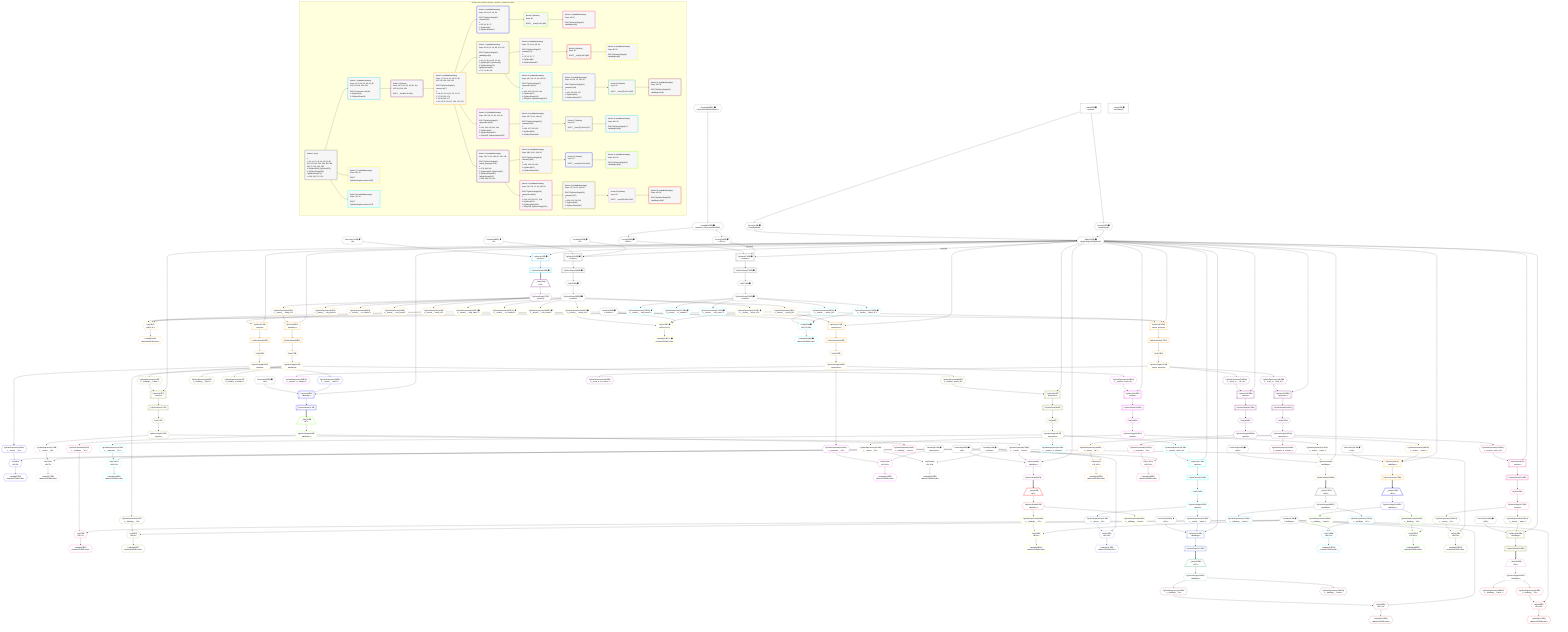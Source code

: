 %%{init: {'themeVariables': { 'fontSize': '12px'}}}%%
graph TD
    classDef path fill:#eee,stroke:#000,color:#000
    classDef plan fill:#fff,stroke-width:1px,color:#000
    classDef itemplan fill:#fff,stroke-width:2px,color:#000
    classDef unbatchedplan fill:#dff,stroke-width:1px,color:#000
    classDef sideeffectplan fill:#fcc,stroke-width:2px,color:#000
    classDef bucket fill:#f6f6f6,color:#000,stroke-width:2px,text-align:left


    %% plan dependencies
    PgSelect251[["PgSelect[251∈0] ➊<br />ᐸhousesᐳ"]]:::plan
    Object12{{"Object[12∈0] ➊<br />ᐸ{pgSettings,withPgClient}ᐳ"}}:::plan
    Constant283{{"Constant[283∈0] ➊<br />ᐸ2ᐳ"}}:::plan
    Constant284{{"Constant[284∈0] ➊<br />ᐸ3ᐳ"}}:::plan
    Object12 & Constant283 & Constant284 --> PgSelect251
    PgSelect270[["PgSelect[270∈0] ➊<br />ᐸhousesᐳ"]]:::plan
    Access266{{"Access[266∈0] ➊<br />ᐸ265.1ᐳ"}}:::plan
    Access268{{"Access[268∈0] ➊<br />ᐸ265.2ᐳ"}}:::plan
    Object12 -->|rejectNull| PgSelect270
    Access266 -->|rejectNull| PgSelect270
    Access268 --> PgSelect270
    Access10{{"Access[10∈0] ➊<br />ᐸ2.pgSettingsᐳ"}}:::plan
    Access11{{"Access[11∈0] ➊<br />ᐸ2.withPgClientᐳ"}}:::plan
    Access10 & Access11 --> Object12
    __Value2["__Value[2∈0] ➊<br />ᐸcontextᐳ"]:::plan
    __Value2 --> Access10
    __Value2 --> Access11
    First253{{"First[253∈0] ➊"}}:::plan
    PgSelectRows254[["PgSelectRows[254∈0] ➊"]]:::plan
    PgSelectRows254 --> First253
    PgSelect251 --> PgSelectRows254
    PgSelectSingle255{{"PgSelectSingle[255∈0] ➊<br />ᐸhousesᐳ"}}:::plan
    First253 --> PgSelectSingle255
    Lambda265{{"Lambda[265∈0] ➊<br />ᐸspecifier_House_base64JSONᐳ"}}:::plan
    Constant285{{"Constant[285∈0] ➊<br />ᐸ'WyJob3VzZXMiLDIsM10='ᐳ"}}:::plan
    Constant285 --> Lambda265
    Lambda265 --> Access266
    Lambda265 --> Access268
    First272{{"First[272∈0] ➊"}}:::plan
    PgSelectRows273[["PgSelectRows[273∈0] ➊"]]:::plan
    PgSelectRows273 --> First272
    PgSelect270 --> PgSelectRows273
    PgSelectSingle274{{"PgSelectSingle[274∈0] ➊<br />ᐸhousesᐳ"}}:::plan
    First272 --> PgSelectSingle274
    __Value4["__Value[4∈0] ➊<br />ᐸrootValueᐳ"]:::plan
    Connection13{{"Connection[13∈0] ➊<br />ᐸ9ᐳ"}}:::plan
    Constant18{{"Constant[18∈0] ➊<br />ᐸ'houses'ᐳ"}}:::plan
    Constant34{{"Constant[34∈0] ➊<br />ᐸ'streets'ᐳ"}}:::plan
    Connection45{{"Connection[45∈0] ➊<br />ᐸ41ᐳ"}}:::plan
    Constant50{{"Constant[50∈0] ➊<br />ᐸ'buildings'ᐳ"}}:::plan
    Connection85{{"Connection[85∈0] ➊<br />ᐸ81ᐳ"}}:::plan
    Constant101{{"Constant[101∈0] ➊<br />ᐸ'properties'ᐳ"}}:::plan
    Connection125{{"Connection[125∈0] ➊<br />ᐸ121ᐳ"}}:::plan
    Connection164{{"Connection[164∈0] ➊<br />ᐸ160ᐳ"}}:::plan
    Connection200{{"Connection[200∈0] ➊<br />ᐸ196ᐳ"}}:::plan
    Connection239{{"Connection[239∈0] ➊<br />ᐸ235ᐳ"}}:::plan
    PgSelect14[["PgSelect[14∈1] ➊<br />ᐸhousesᐳ"]]:::plan
    Object12 & Connection13 --> PgSelect14
    PgSelectRows15[["PgSelectRows[15∈1] ➊"]]:::plan
    PgSelect14 --> PgSelectRows15
    __Item16[/"__Item[16∈2]<br />ᐸ15ᐳ"\]:::itemplan
    PgSelectRows15 ==> __Item16
    PgSelectSingle17{{"PgSelectSingle[17∈2]<br />ᐸhousesᐳ"}}:::plan
    __Item16 --> PgSelectSingle17
    List21{{"List[21∈3]<br />ᐸ18,19,20ᐳ"}}:::plan
    PgClassExpression19{{"PgClassExpression[19∈3]<br />ᐸ__houses__.”street_id”ᐳ"}}:::plan
    PgClassExpression20{{"PgClassExpression[20∈3]<br />ᐸ__houses__...operty_id”ᐳ"}}:::plan
    Constant18 & PgClassExpression19 & PgClassExpression20 --> List21
    PgSelect174[["PgSelect[174∈3]<br />ᐸstreet_propertyᐳ"]]:::plan
    Object12 & PgClassExpression19 & PgClassExpression20 --> PgSelect174
    PgSelect27[["PgSelect[27∈3]<br />ᐸstreetsᐳ"]]:::plan
    Object12 & PgClassExpression19 --> PgSelect27
    PgSelect55[["PgSelect[55∈3]<br />ᐸbuildingsᐳ"]]:::plan
    PgClassExpression26{{"PgClassExpression[26∈3]<br />ᐸ__houses__...ilding_id”ᐳ"}}:::plan
    Object12 & PgClassExpression26 --> PgSelect55
    PgSelect135[["PgSelect[135∈3]<br />ᐸpropertiesᐳ"]]:::plan
    Object12 & PgClassExpression20 --> PgSelect135
    PgSelectSingle17 --> PgClassExpression19
    PgSelectSingle17 --> PgClassExpression20
    Lambda22{{"Lambda[22∈3]<br />ᐸbase64JSONEncodeᐳ"}}:::plan
    List21 --> Lambda22
    PgClassExpression23{{"PgClassExpression[23∈3]<br />ᐸ__houses__...ding_name”ᐳ"}}:::plan
    PgSelectSingle17 --> PgClassExpression23
    PgClassExpression24{{"PgClassExpression[24∈3]<br />ᐸ__houses__...or_number”ᐳ"}}:::plan
    PgSelectSingle17 --> PgClassExpression24
    PgClassExpression25{{"PgClassExpression[25∈3]<br />ᐸ__houses__...reet_name”ᐳ"}}:::plan
    PgSelectSingle17 --> PgClassExpression25
    PgSelectSingle17 --> PgClassExpression26
    First31{{"First[31∈3]"}}:::plan
    PgSelectRows32[["PgSelectRows[32∈3]"]]:::plan
    PgSelectRows32 --> First31
    PgSelect27 --> PgSelectRows32
    PgSelectSingle33{{"PgSelectSingle[33∈3]<br />ᐸstreetsᐳ"}}:::plan
    First31 --> PgSelectSingle33
    First57{{"First[57∈3]"}}:::plan
    PgSelectRows58[["PgSelectRows[58∈3]"]]:::plan
    PgSelectRows58 --> First57
    PgSelect55 --> PgSelectRows58
    PgSelectSingle59{{"PgSelectSingle[59∈3]<br />ᐸbuildingsᐳ"}}:::plan
    First57 --> PgSelectSingle59
    First137{{"First[137∈3]"}}:::plan
    PgSelectRows138[["PgSelectRows[138∈3]"]]:::plan
    PgSelectRows138 --> First137
    PgSelect135 --> PgSelectRows138
    PgSelectSingle139{{"PgSelectSingle[139∈3]<br />ᐸpropertiesᐳ"}}:::plan
    First137 --> PgSelectSingle139
    First176{{"First[176∈3]"}}:::plan
    PgSelectRows177[["PgSelectRows[177∈3]"]]:::plan
    PgSelectRows177 --> First176
    PgSelect174 --> PgSelectRows177
    PgSelectSingle178{{"PgSelectSingle[178∈3]<br />ᐸstreet_propertyᐳ"}}:::plan
    First176 --> PgSelectSingle178
    PgSelect46[["PgSelect[46∈4]<br />ᐸbuildingsᐳ"]]:::plan
    PgClassExpression38{{"PgClassExpression[38∈4]<br />ᐸ__streets__.”name”ᐳ"}}:::plan
    Object12 & PgClassExpression38 & Connection45 --> PgSelect46
    List36{{"List[36∈4]<br />ᐸ34,35ᐳ"}}:::plan
    PgClassExpression35{{"PgClassExpression[35∈4]<br />ᐸ__streets__.”id”ᐳ"}}:::plan
    Constant34 & PgClassExpression35 --> List36
    PgSelectSingle33 --> PgClassExpression35
    Lambda37{{"Lambda[37∈4]<br />ᐸbase64JSONEncodeᐳ"}}:::plan
    List36 --> Lambda37
    PgSelectSingle33 --> PgClassExpression38
    PgSelectRows47[["PgSelectRows[47∈4]"]]:::plan
    PgSelect46 --> PgSelectRows47
    __Item48[/"__Item[48∈5]<br />ᐸ47ᐳ"\]:::itemplan
    PgSelectRows47 ==> __Item48
    PgSelectSingle49{{"PgSelectSingle[49∈5]<br />ᐸbuildingsᐳ"}}:::plan
    __Item48 --> PgSelectSingle49
    List52{{"List[52∈6]<br />ᐸ50,51ᐳ"}}:::plan
    PgClassExpression51{{"PgClassExpression[51∈6]<br />ᐸ__buildings__.”id”ᐳ"}}:::plan
    Constant50 & PgClassExpression51 --> List52
    PgSelectSingle49 --> PgClassExpression51
    Lambda53{{"Lambda[53∈6]<br />ᐸbase64JSONEncodeᐳ"}}:::plan
    List52 --> Lambda53
    PgClassExpression54{{"PgClassExpression[54∈6]<br />ᐸ__buildings__.”name”ᐳ"}}:::plan
    PgSelectSingle49 --> PgClassExpression54
    List62{{"List[62∈7]<br />ᐸ50,61ᐳ"}}:::plan
    PgClassExpression61{{"PgClassExpression[61∈7]<br />ᐸ__buildings__.”id”ᐳ"}}:::plan
    Constant50 & PgClassExpression61 --> List62
    PgSelect67[["PgSelect[67∈7]<br />ᐸstreetsᐳ"]]:::plan
    PgClassExpression64{{"PgClassExpression[64∈7]<br />ᐸ__buildings__.”name”ᐳ"}}:::plan
    Object12 & PgClassExpression64 --> PgSelect67
    PgSelect96[["PgSelect[96∈7]<br />ᐸpropertiesᐳ"]]:::plan
    PgClassExpression95{{"PgClassExpression[95∈7]<br />ᐸ__building...operty_id”ᐳ"}}:::plan
    Object12 & PgClassExpression95 --> PgSelect96
    PgSelectSingle59 --> PgClassExpression61
    Lambda63{{"Lambda[63∈7]<br />ᐸbase64JSONEncodeᐳ"}}:::plan
    List62 --> Lambda63
    PgSelectSingle59 --> PgClassExpression64
    PgClassExpression65{{"PgClassExpression[65∈7]<br />ᐸ__buildings__.”floors”ᐳ"}}:::plan
    PgSelectSingle59 --> PgClassExpression65
    PgClassExpression66{{"PgClassExpression[66∈7]<br />ᐸ__building...s_primary”ᐳ"}}:::plan
    PgSelectSingle59 --> PgClassExpression66
    First71{{"First[71∈7]"}}:::plan
    PgSelectRows72[["PgSelectRows[72∈7]"]]:::plan
    PgSelectRows72 --> First71
    PgSelect67 --> PgSelectRows72
    PgSelectSingle73{{"PgSelectSingle[73∈7]<br />ᐸstreetsᐳ"}}:::plan
    First71 --> PgSelectSingle73
    PgSelectSingle59 --> PgClassExpression95
    First98{{"First[98∈7]"}}:::plan
    PgSelectRows99[["PgSelectRows[99∈7]"]]:::plan
    PgSelectRows99 --> First98
    PgSelect96 --> PgSelectRows99
    PgSelectSingle100{{"PgSelectSingle[100∈7]<br />ᐸpropertiesᐳ"}}:::plan
    First98 --> PgSelectSingle100
    PgSelect86[["PgSelect[86∈8]<br />ᐸbuildingsᐳ"]]:::plan
    PgClassExpression78{{"PgClassExpression[78∈8]<br />ᐸ__streets__.”name”ᐳ"}}:::plan
    Object12 & PgClassExpression78 & Connection85 --> PgSelect86
    List76{{"List[76∈8]<br />ᐸ34,75ᐳ"}}:::plan
    PgClassExpression75{{"PgClassExpression[75∈8]<br />ᐸ__streets__.”id”ᐳ"}}:::plan
    Constant34 & PgClassExpression75 --> List76
    PgSelectSingle73 --> PgClassExpression75
    Lambda77{{"Lambda[77∈8]<br />ᐸbase64JSONEncodeᐳ"}}:::plan
    List76 --> Lambda77
    PgSelectSingle73 --> PgClassExpression78
    PgSelectRows87[["PgSelectRows[87∈8]"]]:::plan
    PgSelect86 --> PgSelectRows87
    __Item88[/"__Item[88∈9]<br />ᐸ87ᐳ"\]:::itemplan
    PgSelectRows87 ==> __Item88
    PgSelectSingle89{{"PgSelectSingle[89∈9]<br />ᐸbuildingsᐳ"}}:::plan
    __Item88 --> PgSelectSingle89
    List92{{"List[92∈10]<br />ᐸ50,91ᐳ"}}:::plan
    PgClassExpression91{{"PgClassExpression[91∈10]<br />ᐸ__buildings__.”id”ᐳ"}}:::plan
    Constant50 & PgClassExpression91 --> List92
    PgSelectSingle89 --> PgClassExpression91
    Lambda93{{"Lambda[93∈10]<br />ᐸbase64JSONEncodeᐳ"}}:::plan
    List92 --> Lambda93
    PgClassExpression94{{"PgClassExpression[94∈10]<br />ᐸ__buildings__.”name”ᐳ"}}:::plan
    PgSelectSingle89 --> PgClassExpression94
    List103{{"List[103∈11]<br />ᐸ101,102ᐳ"}}:::plan
    PgClassExpression102{{"PgClassExpression[102∈11]<br />ᐸ__properties__.”id”ᐳ"}}:::plan
    Constant101 & PgClassExpression102 --> List103
    PgSelect107[["PgSelect[107∈11]<br />ᐸstreetsᐳ"]]:::plan
    PgClassExpression105{{"PgClassExpression[105∈11]<br />ᐸ__properti...street_id”ᐳ"}}:::plan
    Object12 & PgClassExpression105 --> PgSelect107
    PgSelectSingle100 --> PgClassExpression102
    Lambda104{{"Lambda[104∈11]<br />ᐸbase64JSONEncodeᐳ"}}:::plan
    List103 --> Lambda104
    PgSelectSingle100 --> PgClassExpression105
    PgClassExpression106{{"PgClassExpression[106∈11]<br />ᐸ__properti...or_number”ᐳ"}}:::plan
    PgSelectSingle100 --> PgClassExpression106
    First111{{"First[111∈11]"}}:::plan
    PgSelectRows112[["PgSelectRows[112∈11]"]]:::plan
    PgSelectRows112 --> First111
    PgSelect107 --> PgSelectRows112
    PgSelectSingle113{{"PgSelectSingle[113∈11]<br />ᐸstreetsᐳ"}}:::plan
    First111 --> PgSelectSingle113
    PgSelect126[["PgSelect[126∈12]<br />ᐸbuildingsᐳ"]]:::plan
    PgClassExpression118{{"PgClassExpression[118∈12]<br />ᐸ__streets__.”name”ᐳ"}}:::plan
    Object12 & PgClassExpression118 & Connection125 --> PgSelect126
    List116{{"List[116∈12]<br />ᐸ34,115ᐳ"}}:::plan
    PgClassExpression115{{"PgClassExpression[115∈12]<br />ᐸ__streets__.”id”ᐳ"}}:::plan
    Constant34 & PgClassExpression115 --> List116
    PgSelectSingle113 --> PgClassExpression115
    Lambda117{{"Lambda[117∈12]<br />ᐸbase64JSONEncodeᐳ"}}:::plan
    List116 --> Lambda117
    PgSelectSingle113 --> PgClassExpression118
    PgSelectRows127[["PgSelectRows[127∈12]"]]:::plan
    PgSelect126 --> PgSelectRows127
    __Item128[/"__Item[128∈13]<br />ᐸ127ᐳ"\]:::itemplan
    PgSelectRows127 ==> __Item128
    PgSelectSingle129{{"PgSelectSingle[129∈13]<br />ᐸbuildingsᐳ"}}:::plan
    __Item128 --> PgSelectSingle129
    List132{{"List[132∈14]<br />ᐸ50,131ᐳ"}}:::plan
    PgClassExpression131{{"PgClassExpression[131∈14]<br />ᐸ__buildings__.”id”ᐳ"}}:::plan
    Constant50 & PgClassExpression131 --> List132
    PgSelectSingle129 --> PgClassExpression131
    Lambda133{{"Lambda[133∈14]<br />ᐸbase64JSONEncodeᐳ"}}:::plan
    List132 --> Lambda133
    PgClassExpression134{{"PgClassExpression[134∈14]<br />ᐸ__buildings__.”name”ᐳ"}}:::plan
    PgSelectSingle129 --> PgClassExpression134
    List142{{"List[142∈15]<br />ᐸ101,141ᐳ"}}:::plan
    PgClassExpression141{{"PgClassExpression[141∈15]<br />ᐸ__properties__.”id”ᐳ"}}:::plan
    Constant101 & PgClassExpression141 --> List142
    PgSelect146[["PgSelect[146∈15]<br />ᐸstreetsᐳ"]]:::plan
    PgClassExpression144{{"PgClassExpression[144∈15]<br />ᐸ__properti...street_id”ᐳ"}}:::plan
    Object12 & PgClassExpression144 --> PgSelect146
    PgSelectSingle139 --> PgClassExpression141
    Lambda143{{"Lambda[143∈15]<br />ᐸbase64JSONEncodeᐳ"}}:::plan
    List142 --> Lambda143
    PgSelectSingle139 --> PgClassExpression144
    PgClassExpression145{{"PgClassExpression[145∈15]<br />ᐸ__properti...or_number”ᐳ"}}:::plan
    PgSelectSingle139 --> PgClassExpression145
    First150{{"First[150∈15]"}}:::plan
    PgSelectRows151[["PgSelectRows[151∈15]"]]:::plan
    PgSelectRows151 --> First150
    PgSelect146 --> PgSelectRows151
    PgSelectSingle152{{"PgSelectSingle[152∈15]<br />ᐸstreetsᐳ"}}:::plan
    First150 --> PgSelectSingle152
    PgSelect165[["PgSelect[165∈16]<br />ᐸbuildingsᐳ"]]:::plan
    PgClassExpression157{{"PgClassExpression[157∈16]<br />ᐸ__streets__.”name”ᐳ"}}:::plan
    Object12 & PgClassExpression157 & Connection164 --> PgSelect165
    List155{{"List[155∈16]<br />ᐸ34,154ᐳ"}}:::plan
    PgClassExpression154{{"PgClassExpression[154∈16]<br />ᐸ__streets__.”id”ᐳ"}}:::plan
    Constant34 & PgClassExpression154 --> List155
    PgSelectSingle152 --> PgClassExpression154
    Lambda156{{"Lambda[156∈16]<br />ᐸbase64JSONEncodeᐳ"}}:::plan
    List155 --> Lambda156
    PgSelectSingle152 --> PgClassExpression157
    PgSelectRows166[["PgSelectRows[166∈16]"]]:::plan
    PgSelect165 --> PgSelectRows166
    __Item167[/"__Item[167∈17]<br />ᐸ166ᐳ"\]:::itemplan
    PgSelectRows166 ==> __Item167
    PgSelectSingle168{{"PgSelectSingle[168∈17]<br />ᐸbuildingsᐳ"}}:::plan
    __Item167 --> PgSelectSingle168
    List171{{"List[171∈18]<br />ᐸ50,170ᐳ"}}:::plan
    PgClassExpression170{{"PgClassExpression[170∈18]<br />ᐸ__buildings__.”id”ᐳ"}}:::plan
    Constant50 & PgClassExpression170 --> List171
    PgSelectSingle168 --> PgClassExpression170
    Lambda172{{"Lambda[172∈18]<br />ᐸbase64JSONEncodeᐳ"}}:::plan
    List171 --> Lambda172
    PgClassExpression173{{"PgClassExpression[173∈18]<br />ᐸ__buildings__.”name”ᐳ"}}:::plan
    PgSelectSingle168 --> PgClassExpression173
    PgSelect182[["PgSelect[182∈19]<br />ᐸstreetsᐳ"]]:::plan
    PgClassExpression179{{"PgClassExpression[179∈19]<br />ᐸ__street_p..._.”str_id”ᐳ"}}:::plan
    Object12 & PgClassExpression179 --> PgSelect182
    PgSelect210[["PgSelect[210∈19]<br />ᐸpropertiesᐳ"]]:::plan
    PgClassExpression180{{"PgClassExpression[180∈19]<br />ᐸ__street_p....”prop_id”ᐳ"}}:::plan
    Object12 & PgClassExpression180 --> PgSelect210
    PgSelectSingle178 --> PgClassExpression179
    PgSelectSingle178 --> PgClassExpression180
    PgClassExpression181{{"PgClassExpression[181∈19]<br />ᐸ__street_p...ent_owner”ᐳ"}}:::plan
    PgSelectSingle178 --> PgClassExpression181
    First186{{"First[186∈19]"}}:::plan
    PgSelectRows187[["PgSelectRows[187∈19]"]]:::plan
    PgSelectRows187 --> First186
    PgSelect182 --> PgSelectRows187
    PgSelectSingle188{{"PgSelectSingle[188∈19]<br />ᐸstreetsᐳ"}}:::plan
    First186 --> PgSelectSingle188
    First212{{"First[212∈19]"}}:::plan
    PgSelectRows213[["PgSelectRows[213∈19]"]]:::plan
    PgSelectRows213 --> First212
    PgSelect210 --> PgSelectRows213
    PgSelectSingle214{{"PgSelectSingle[214∈19]<br />ᐸpropertiesᐳ"}}:::plan
    First212 --> PgSelectSingle214
    PgSelect201[["PgSelect[201∈20]<br />ᐸbuildingsᐳ"]]:::plan
    PgClassExpression193{{"PgClassExpression[193∈20]<br />ᐸ__streets__.”name”ᐳ"}}:::plan
    Object12 & PgClassExpression193 & Connection200 --> PgSelect201
    List191{{"List[191∈20]<br />ᐸ34,190ᐳ"}}:::plan
    PgClassExpression190{{"PgClassExpression[190∈20]<br />ᐸ__streets__.”id”ᐳ"}}:::plan
    Constant34 & PgClassExpression190 --> List191
    PgSelectSingle188 --> PgClassExpression190
    Lambda192{{"Lambda[192∈20]<br />ᐸbase64JSONEncodeᐳ"}}:::plan
    List191 --> Lambda192
    PgSelectSingle188 --> PgClassExpression193
    PgSelectRows202[["PgSelectRows[202∈20]"]]:::plan
    PgSelect201 --> PgSelectRows202
    __Item203[/"__Item[203∈21]<br />ᐸ202ᐳ"\]:::itemplan
    PgSelectRows202 ==> __Item203
    PgSelectSingle204{{"PgSelectSingle[204∈21]<br />ᐸbuildingsᐳ"}}:::plan
    __Item203 --> PgSelectSingle204
    List207{{"List[207∈22]<br />ᐸ50,206ᐳ"}}:::plan
    PgClassExpression206{{"PgClassExpression[206∈22]<br />ᐸ__buildings__.”id”ᐳ"}}:::plan
    Constant50 & PgClassExpression206 --> List207
    PgSelectSingle204 --> PgClassExpression206
    Lambda208{{"Lambda[208∈22]<br />ᐸbase64JSONEncodeᐳ"}}:::plan
    List207 --> Lambda208
    PgClassExpression209{{"PgClassExpression[209∈22]<br />ᐸ__buildings__.”name”ᐳ"}}:::plan
    PgSelectSingle204 --> PgClassExpression209
    List217{{"List[217∈23]<br />ᐸ101,216ᐳ"}}:::plan
    PgClassExpression216{{"PgClassExpression[216∈23]<br />ᐸ__properties__.”id”ᐳ"}}:::plan
    Constant101 & PgClassExpression216 --> List217
    PgSelect221[["PgSelect[221∈23]<br />ᐸstreetsᐳ"]]:::plan
    PgClassExpression219{{"PgClassExpression[219∈23]<br />ᐸ__properti...street_id”ᐳ"}}:::plan
    Object12 & PgClassExpression219 --> PgSelect221
    PgSelectSingle214 --> PgClassExpression216
    Lambda218{{"Lambda[218∈23]<br />ᐸbase64JSONEncodeᐳ"}}:::plan
    List217 --> Lambda218
    PgSelectSingle214 --> PgClassExpression219
    PgClassExpression220{{"PgClassExpression[220∈23]<br />ᐸ__properti...or_number”ᐳ"}}:::plan
    PgSelectSingle214 --> PgClassExpression220
    First225{{"First[225∈23]"}}:::plan
    PgSelectRows226[["PgSelectRows[226∈23]"]]:::plan
    PgSelectRows226 --> First225
    PgSelect221 --> PgSelectRows226
    PgSelectSingle227{{"PgSelectSingle[227∈23]<br />ᐸstreetsᐳ"}}:::plan
    First225 --> PgSelectSingle227
    PgSelect240[["PgSelect[240∈24]<br />ᐸbuildingsᐳ"]]:::plan
    PgClassExpression232{{"PgClassExpression[232∈24]<br />ᐸ__streets__.”name”ᐳ"}}:::plan
    Object12 & PgClassExpression232 & Connection239 --> PgSelect240
    List230{{"List[230∈24]<br />ᐸ34,229ᐳ"}}:::plan
    PgClassExpression229{{"PgClassExpression[229∈24]<br />ᐸ__streets__.”id”ᐳ"}}:::plan
    Constant34 & PgClassExpression229 --> List230
    PgSelectSingle227 --> PgClassExpression229
    Lambda231{{"Lambda[231∈24]<br />ᐸbase64JSONEncodeᐳ"}}:::plan
    List230 --> Lambda231
    PgSelectSingle227 --> PgClassExpression232
    PgSelectRows241[["PgSelectRows[241∈24]"]]:::plan
    PgSelect240 --> PgSelectRows241
    __Item242[/"__Item[242∈25]<br />ᐸ241ᐳ"\]:::itemplan
    PgSelectRows241 ==> __Item242
    PgSelectSingle243{{"PgSelectSingle[243∈25]<br />ᐸbuildingsᐳ"}}:::plan
    __Item242 --> PgSelectSingle243
    List246{{"List[246∈26]<br />ᐸ50,245ᐳ"}}:::plan
    PgClassExpression245{{"PgClassExpression[245∈26]<br />ᐸ__buildings__.”id”ᐳ"}}:::plan
    Constant50 & PgClassExpression245 --> List246
    PgSelectSingle243 --> PgClassExpression245
    Lambda247{{"Lambda[247∈26]<br />ᐸbase64JSONEncodeᐳ"}}:::plan
    List246 --> Lambda247
    PgClassExpression248{{"PgClassExpression[248∈26]<br />ᐸ__buildings__.”name”ᐳ"}}:::plan
    PgSelectSingle243 --> PgClassExpression248
    List262{{"List[262∈27] ➊<br />ᐸ18,260,261ᐳ"}}:::plan
    PgClassExpression260{{"PgClassExpression[260∈27] ➊<br />ᐸ__houses__.”street_id”ᐳ"}}:::plan
    PgClassExpression261{{"PgClassExpression[261∈27] ➊<br />ᐸ__houses__...operty_id”ᐳ"}}:::plan
    Constant18 & PgClassExpression260 & PgClassExpression261 --> List262
    PgClassExpression256{{"PgClassExpression[256∈27] ➊<br />ᐸ__houses__...ding_name”ᐳ"}}:::plan
    PgSelectSingle255 --> PgClassExpression256
    PgClassExpression257{{"PgClassExpression[257∈27] ➊<br />ᐸ__houses__...or_number”ᐳ"}}:::plan
    PgSelectSingle255 --> PgClassExpression257
    PgClassExpression258{{"PgClassExpression[258∈27] ➊<br />ᐸ__houses__...reet_name”ᐳ"}}:::plan
    PgSelectSingle255 --> PgClassExpression258
    PgSelectSingle255 --> PgClassExpression260
    PgSelectSingle255 --> PgClassExpression261
    Lambda263{{"Lambda[263∈27] ➊<br />ᐸbase64JSONEncodeᐳ"}}:::plan
    List262 --> Lambda263
    List281{{"List[281∈28] ➊<br />ᐸ18,279,280ᐳ"}}:::plan
    PgClassExpression279{{"PgClassExpression[279∈28] ➊<br />ᐸ__houses__.”street_id”ᐳ"}}:::plan
    PgClassExpression280{{"PgClassExpression[280∈28] ➊<br />ᐸ__houses__...operty_id”ᐳ"}}:::plan
    Constant18 & PgClassExpression279 & PgClassExpression280 --> List281
    PgClassExpression275{{"PgClassExpression[275∈28] ➊<br />ᐸ__houses__...ding_name”ᐳ"}}:::plan
    PgSelectSingle274 --> PgClassExpression275
    PgClassExpression276{{"PgClassExpression[276∈28] ➊<br />ᐸ__houses__...or_number”ᐳ"}}:::plan
    PgSelectSingle274 --> PgClassExpression276
    PgClassExpression277{{"PgClassExpression[277∈28] ➊<br />ᐸ__houses__...reet_name”ᐳ"}}:::plan
    PgSelectSingle274 --> PgClassExpression277
    PgSelectSingle274 --> PgClassExpression279
    PgSelectSingle274 --> PgClassExpression280
    Lambda282{{"Lambda[282∈28] ➊<br />ᐸbase64JSONEncodeᐳ"}}:::plan
    List281 --> Lambda282

    %% define steps

    subgraph "Buckets for queries/v4/smart_comment_relations.houses"
    Bucket0("Bucket 0 (root)<br /><br />1: <br />ᐳ: 10, 11, 13, 18, 34, 45, 50, 85, 101, 125, 164, 200, 239, 283, 284, 285, 12, 265, 266, 268<br />2: PgSelect[251], PgSelect[270]<br />3: PgSelectRows[254], PgSelectRows[273]<br />ᐳ: 253, 255, 272, 274"):::bucket
    classDef bucket0 stroke:#696969
    class Bucket0,__Value2,__Value4,Access10,Access11,Object12,Connection13,Constant18,Constant34,Connection45,Constant50,Connection85,Constant101,Connection125,Connection164,Connection200,Connection239,PgSelect251,First253,PgSelectRows254,PgSelectSingle255,Lambda265,Access266,Access268,PgSelect270,First272,PgSelectRows273,PgSelectSingle274,Constant283,Constant284,Constant285 bucket0
    Bucket1("Bucket 1 (nullableBoundary)<br />Deps: 12, 13, 18, 34, 45, 50, 85, 101, 125, 164, 200, 239<br /><br />ROOT Connectionᐸ9ᐳ[13]<br />1: PgSelect[14]<br />2: PgSelectRows[15]"):::bucket
    classDef bucket1 stroke:#00bfff
    class Bucket1,PgSelect14,PgSelectRows15 bucket1
    Bucket2("Bucket 2 (listItem)<br />Deps: 18, 12, 34, 45, 50, 85, 101, 125, 164, 200, 239<br /><br />ROOT __Item{2}ᐸ15ᐳ[16]"):::bucket
    classDef bucket2 stroke:#7f007f
    class Bucket2,__Item16,PgSelectSingle17 bucket2
    Bucket3("Bucket 3 (nullableBoundary)<br />Deps: 17, 18, 12, 34, 45, 50, 85, 101, 125, 164, 200, 239<br /><br />ROOT PgSelectSingle{2}ᐸhousesᐳ[17]<br />1: <br />ᐳ: 19, 20, 23, 24, 25, 26, 21, 22<br />2: 27, 55, 135, 174<br />3: 32, 58, 138, 177<br />ᐳ: 31, 33, 57, 59, 137, 139, 176, 178"):::bucket
    classDef bucket3 stroke:#ffa500
    class Bucket3,PgClassExpression19,PgClassExpression20,List21,Lambda22,PgClassExpression23,PgClassExpression24,PgClassExpression25,PgClassExpression26,PgSelect27,First31,PgSelectRows32,PgSelectSingle33,PgSelect55,First57,PgSelectRows58,PgSelectSingle59,PgSelect135,First137,PgSelectRows138,PgSelectSingle139,PgSelect174,First176,PgSelectRows177,PgSelectSingle178 bucket3
    Bucket4("Bucket 4 (nullableBoundary)<br />Deps: 33, 34, 12, 45, 50<br /><br />ROOT PgSelectSingle{3}ᐸstreetsᐳ[33]<br />1: <br />ᐳ: 35, 38, 36, 37<br />2: PgSelect[46]<br />3: PgSelectRows[47]"):::bucket
    classDef bucket4 stroke:#0000ff
    class Bucket4,PgClassExpression35,List36,Lambda37,PgClassExpression38,PgSelect46,PgSelectRows47 bucket4
    Bucket5("Bucket 5 (listItem)<br />Deps: 50<br /><br />ROOT __Item{5}ᐸ47ᐳ[48]"):::bucket
    classDef bucket5 stroke:#7fff00
    class Bucket5,__Item48,PgSelectSingle49 bucket5
    Bucket6("Bucket 6 (nullableBoundary)<br />Deps: 49, 50<br /><br />ROOT PgSelectSingle{5}ᐸbuildingsᐳ[49]"):::bucket
    classDef bucket6 stroke:#ff1493
    class Bucket6,PgClassExpression51,List52,Lambda53,PgClassExpression54 bucket6
    Bucket7("Bucket 7 (nullableBoundary)<br />Deps: 59, 50, 12, 34, 85, 101, 125<br /><br />ROOT PgSelectSingle{3}ᐸbuildingsᐳ[59]<br />1: <br />ᐳ: 61, 64, 65, 66, 95, 62, 63<br />2: PgSelect[67], PgSelect[96]<br />3: PgSelectRows[72], PgSelectRows[99]<br />ᐳ: 71, 73, 98, 100"):::bucket
    classDef bucket7 stroke:#808000
    class Bucket7,PgClassExpression61,List62,Lambda63,PgClassExpression64,PgClassExpression65,PgClassExpression66,PgSelect67,First71,PgSelectRows72,PgSelectSingle73,PgClassExpression95,PgSelect96,First98,PgSelectRows99,PgSelectSingle100 bucket7
    Bucket8("Bucket 8 (nullableBoundary)<br />Deps: 73, 34, 12, 85, 50<br /><br />ROOT PgSelectSingle{7}ᐸstreetsᐳ[73]<br />1: <br />ᐳ: 75, 78, 76, 77<br />2: PgSelect[86]<br />3: PgSelectRows[87]"):::bucket
    classDef bucket8 stroke:#dda0dd
    class Bucket8,PgClassExpression75,List76,Lambda77,PgClassExpression78,PgSelect86,PgSelectRows87 bucket8
    Bucket9("Bucket 9 (listItem)<br />Deps: 50<br /><br />ROOT __Item{9}ᐸ87ᐳ[88]"):::bucket
    classDef bucket9 stroke:#ff0000
    class Bucket9,__Item88,PgSelectSingle89 bucket9
    Bucket10("Bucket 10 (nullableBoundary)<br />Deps: 89, 50<br /><br />ROOT PgSelectSingle{9}ᐸbuildingsᐳ[89]"):::bucket
    classDef bucket10 stroke:#ffff00
    class Bucket10,PgClassExpression91,List92,Lambda93,PgClassExpression94 bucket10
    Bucket11("Bucket 11 (nullableBoundary)<br />Deps: 100, 101, 12, 34, 125, 50<br /><br />ROOT PgSelectSingle{7}ᐸpropertiesᐳ[100]<br />1: <br />ᐳ: 102, 105, 106, 103, 104<br />2: PgSelect[107]<br />3: PgSelectRows[112]<br />ᐳ: First[111], PgSelectSingle[113]"):::bucket
    classDef bucket11 stroke:#00ffff
    class Bucket11,PgClassExpression102,List103,Lambda104,PgClassExpression105,PgClassExpression106,PgSelect107,First111,PgSelectRows112,PgSelectSingle113 bucket11
    Bucket12("Bucket 12 (nullableBoundary)<br />Deps: 113, 34, 12, 125, 50<br /><br />ROOT PgSelectSingle{11}ᐸstreetsᐳ[113]<br />1: <br />ᐳ: 115, 118, 116, 117<br />2: PgSelect[126]<br />3: PgSelectRows[127]"):::bucket
    classDef bucket12 stroke:#4169e1
    class Bucket12,PgClassExpression115,List116,Lambda117,PgClassExpression118,PgSelect126,PgSelectRows127 bucket12
    Bucket13("Bucket 13 (listItem)<br />Deps: 50<br /><br />ROOT __Item{13}ᐸ127ᐳ[128]"):::bucket
    classDef bucket13 stroke:#3cb371
    class Bucket13,__Item128,PgSelectSingle129 bucket13
    Bucket14("Bucket 14 (nullableBoundary)<br />Deps: 129, 50<br /><br />ROOT PgSelectSingle{13}ᐸbuildingsᐳ[129]"):::bucket
    classDef bucket14 stroke:#a52a2a
    class Bucket14,PgClassExpression131,List132,Lambda133,PgClassExpression134 bucket14
    Bucket15("Bucket 15 (nullableBoundary)<br />Deps: 139, 101, 12, 34, 164, 50<br /><br />ROOT PgSelectSingle{3}ᐸpropertiesᐳ[139]<br />1: <br />ᐳ: 141, 144, 145, 142, 143<br />2: PgSelect[146]<br />3: PgSelectRows[151]<br />ᐳ: First[150], PgSelectSingle[152]"):::bucket
    classDef bucket15 stroke:#ff00ff
    class Bucket15,PgClassExpression141,List142,Lambda143,PgClassExpression144,PgClassExpression145,PgSelect146,First150,PgSelectRows151,PgSelectSingle152 bucket15
    Bucket16("Bucket 16 (nullableBoundary)<br />Deps: 152, 34, 12, 164, 50<br /><br />ROOT PgSelectSingle{15}ᐸstreetsᐳ[152]<br />1: <br />ᐳ: 154, 157, 155, 156<br />2: PgSelect[165]<br />3: PgSelectRows[166]"):::bucket
    classDef bucket16 stroke:#f5deb3
    class Bucket16,PgClassExpression154,List155,Lambda156,PgClassExpression157,PgSelect165,PgSelectRows166 bucket16
    Bucket17("Bucket 17 (listItem)<br />Deps: 50<br /><br />ROOT __Item{17}ᐸ166ᐳ[167]"):::bucket
    classDef bucket17 stroke:#696969
    class Bucket17,__Item167,PgSelectSingle168 bucket17
    Bucket18("Bucket 18 (nullableBoundary)<br />Deps: 168, 50<br /><br />ROOT PgSelectSingle{17}ᐸbuildingsᐳ[168]"):::bucket
    classDef bucket18 stroke:#00bfff
    class Bucket18,PgClassExpression170,List171,Lambda172,PgClassExpression173 bucket18
    Bucket19("Bucket 19 (nullableBoundary)<br />Deps: 178, 12, 34, 200, 50, 101, 239<br /><br />ROOT PgSelectSingle{3}ᐸstreet_propertyᐳ[178]<br />1: <br />ᐳ: 179, 180, 181<br />2: PgSelect[182], PgSelect[210]<br />3: PgSelectRows[187], PgSelectRows[213]<br />ᐳ: 186, 188, 212, 214"):::bucket
    classDef bucket19 stroke:#7f007f
    class Bucket19,PgClassExpression179,PgClassExpression180,PgClassExpression181,PgSelect182,First186,PgSelectRows187,PgSelectSingle188,PgSelect210,First212,PgSelectRows213,PgSelectSingle214 bucket19
    Bucket20("Bucket 20 (nullableBoundary)<br />Deps: 188, 34, 12, 200, 50<br /><br />ROOT PgSelectSingle{19}ᐸstreetsᐳ[188]<br />1: <br />ᐳ: 190, 193, 191, 192<br />2: PgSelect[201]<br />3: PgSelectRows[202]"):::bucket
    classDef bucket20 stroke:#ffa500
    class Bucket20,PgClassExpression190,List191,Lambda192,PgClassExpression193,PgSelect201,PgSelectRows202 bucket20
    Bucket21("Bucket 21 (listItem)<br />Deps: 50<br /><br />ROOT __Item{21}ᐸ202ᐳ[203]"):::bucket
    classDef bucket21 stroke:#0000ff
    class Bucket21,__Item203,PgSelectSingle204 bucket21
    Bucket22("Bucket 22 (nullableBoundary)<br />Deps: 204, 50<br /><br />ROOT PgSelectSingle{21}ᐸbuildingsᐳ[204]"):::bucket
    classDef bucket22 stroke:#7fff00
    class Bucket22,PgClassExpression206,List207,Lambda208,PgClassExpression209 bucket22
    Bucket23("Bucket 23 (nullableBoundary)<br />Deps: 214, 101, 12, 34, 239, 50<br /><br />ROOT PgSelectSingle{19}ᐸpropertiesᐳ[214]<br />1: <br />ᐳ: 216, 219, 220, 217, 218<br />2: PgSelect[221]<br />3: PgSelectRows[226]<br />ᐳ: First[225], PgSelectSingle[227]"):::bucket
    classDef bucket23 stroke:#ff1493
    class Bucket23,PgClassExpression216,List217,Lambda218,PgClassExpression219,PgClassExpression220,PgSelect221,First225,PgSelectRows226,PgSelectSingle227 bucket23
    Bucket24("Bucket 24 (nullableBoundary)<br />Deps: 227, 34, 12, 239, 50<br /><br />ROOT PgSelectSingle{23}ᐸstreetsᐳ[227]<br />1: <br />ᐳ: 229, 232, 230, 231<br />2: PgSelect[240]<br />3: PgSelectRows[241]"):::bucket
    classDef bucket24 stroke:#808000
    class Bucket24,PgClassExpression229,List230,Lambda231,PgClassExpression232,PgSelect240,PgSelectRows241 bucket24
    Bucket25("Bucket 25 (listItem)<br />Deps: 50<br /><br />ROOT __Item{25}ᐸ241ᐳ[242]"):::bucket
    classDef bucket25 stroke:#dda0dd
    class Bucket25,__Item242,PgSelectSingle243 bucket25
    Bucket26("Bucket 26 (nullableBoundary)<br />Deps: 243, 50<br /><br />ROOT PgSelectSingle{25}ᐸbuildingsᐳ[243]"):::bucket
    classDef bucket26 stroke:#ff0000
    class Bucket26,PgClassExpression245,List246,Lambda247,PgClassExpression248 bucket26
    Bucket27("Bucket 27 (nullableBoundary)<br />Deps: 255, 18<br /><br />ROOT PgSelectSingleᐸhousesᐳ[255]"):::bucket
    classDef bucket27 stroke:#ffff00
    class Bucket27,PgClassExpression256,PgClassExpression257,PgClassExpression258,PgClassExpression260,PgClassExpression261,List262,Lambda263 bucket27
    Bucket28("Bucket 28 (nullableBoundary)<br />Deps: 274, 18<br /><br />ROOT PgSelectSingleᐸhousesᐳ[274]"):::bucket
    classDef bucket28 stroke:#00ffff
    class Bucket28,PgClassExpression275,PgClassExpression276,PgClassExpression277,PgClassExpression279,PgClassExpression280,List281,Lambda282 bucket28
    Bucket0 --> Bucket1 & Bucket27 & Bucket28
    Bucket1 --> Bucket2
    Bucket2 --> Bucket3
    Bucket3 --> Bucket4 & Bucket7 & Bucket15 & Bucket19
    Bucket4 --> Bucket5
    Bucket5 --> Bucket6
    Bucket7 --> Bucket8 & Bucket11
    Bucket8 --> Bucket9
    Bucket9 --> Bucket10
    Bucket11 --> Bucket12
    Bucket12 --> Bucket13
    Bucket13 --> Bucket14
    Bucket15 --> Bucket16
    Bucket16 --> Bucket17
    Bucket17 --> Bucket18
    Bucket19 --> Bucket20 & Bucket23
    Bucket20 --> Bucket21
    Bucket21 --> Bucket22
    Bucket23 --> Bucket24
    Bucket24 --> Bucket25
    Bucket25 --> Bucket26
    end